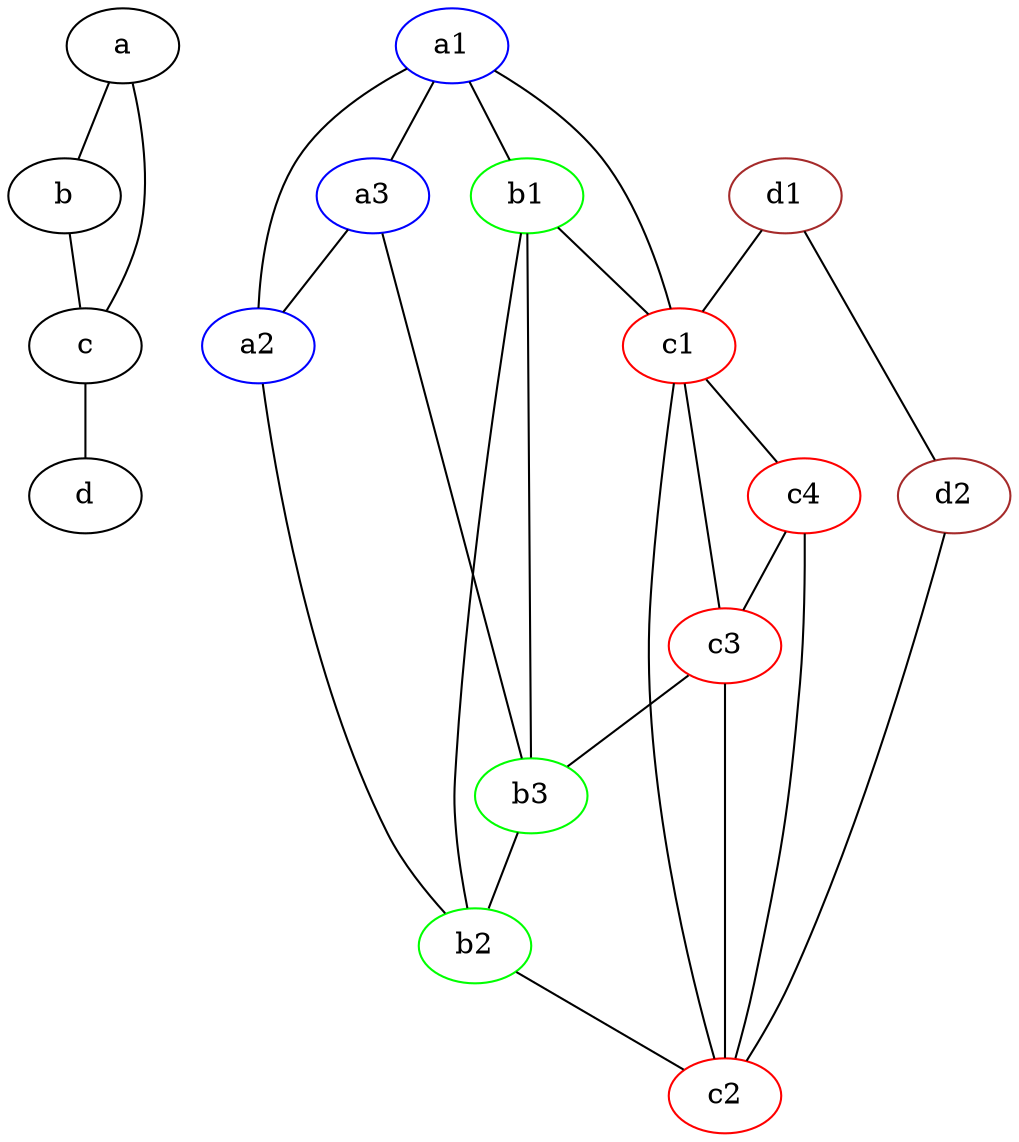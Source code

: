 graph G {

    a;
    b;
    c;
    d;

    a1 [color="blue"];
    a2 [color="blue"];
    a3 [color="blue"];
    
    b1 [color="green"];
    b2 [color="green"];
    b3 [color="green"];

    c1 [color="red"];
    c2 [color="red"];
    c3 [color="red"];
    c4 [color="red"];

    d1 [color="brown"];
    d2 [color="brown"];

    a--b;
    a--c;
    b--c;
    c--d;

    a3--a2;
    a1--a2;
    a1--a3;
    b3--b2;
    b1--b2;
    b1--b3;     
    c3--c2;
    c1--c2;
    c1--c3;
    c1--c4;
    c4--c2;
    c4--c3;
    d1--d2;
    a2--b2;
    a1--b1;
    a1--c1;
    b1--c1;
    b2--c2;
    d1--c1;
    d2--c2;
    a3--b3;
    c3--b3;
}
